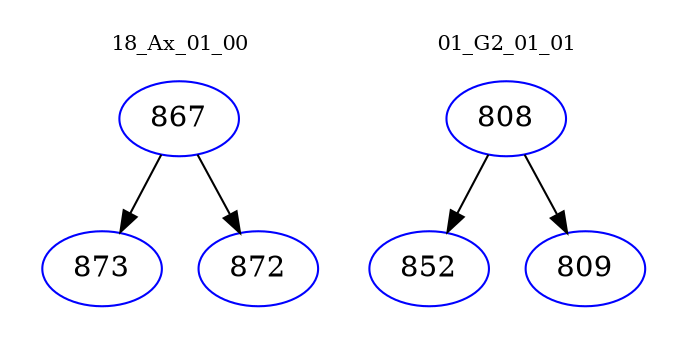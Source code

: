 digraph{
subgraph cluster_0 {
color = white
label = "18_Ax_01_00";
fontsize=10;
T0_867 [label="867", color="blue"]
T0_867 -> T0_873 [color="black"]
T0_873 [label="873", color="blue"]
T0_867 -> T0_872 [color="black"]
T0_872 [label="872", color="blue"]
}
subgraph cluster_1 {
color = white
label = "01_G2_01_01";
fontsize=10;
T1_808 [label="808", color="blue"]
T1_808 -> T1_852 [color="black"]
T1_852 [label="852", color="blue"]
T1_808 -> T1_809 [color="black"]
T1_809 [label="809", color="blue"]
}
}

